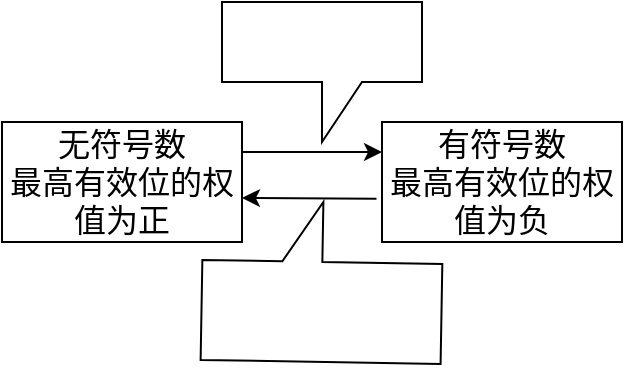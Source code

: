 <mxfile>
    <diagram id="WCDyn01NM5O537UVU5C-" name="Page-1">
        <mxGraphModel dx="744" dy="571" grid="1" gridSize="10" guides="1" tooltips="1" connect="1" arrows="1" fold="1" page="1" pageScale="1" pageWidth="850" pageHeight="1100" math="0" shadow="0">
            <root>
                <mxCell id="0"/>
                <mxCell id="1" parent="0"/>
                <mxCell id="6" style="edgeStyle=none;html=1;entryX=0;entryY=0.25;entryDx=0;entryDy=0;fontSize=16;exitX=1;exitY=0.25;exitDx=0;exitDy=0;" edge="1" parent="1" source="4" target="5">
                    <mxGeometry relative="1" as="geometry"/>
                </mxCell>
                <mxCell id="4" value="无符号数&lt;br&gt;最高有效位的权值为正" style="rounded=0;whiteSpace=wrap;html=1;fontSize=16;" vertex="1" parent="1">
                    <mxGeometry x="130" y="160" width="120" height="60" as="geometry"/>
                </mxCell>
                <mxCell id="7" value="" style="edgeStyle=none;html=1;fontSize=16;exitX=-0.023;exitY=0.64;exitDx=0;exitDy=0;exitPerimeter=0;" edge="1" parent="1" source="5">
                    <mxGeometry relative="1" as="geometry">
                        <mxPoint x="250" y="198" as="targetPoint"/>
                        <Array as="points"/>
                    </mxGeometry>
                </mxCell>
                <mxCell id="5" value="有符号数&lt;br&gt;最高有效位的权值为负" style="rounded=0;whiteSpace=wrap;html=1;fontSize=16;" vertex="1" parent="1">
                    <mxGeometry x="320" y="160" width="120" height="60" as="geometry"/>
                </mxCell>
                <mxCell id="12" value="" style="shape=callout;whiteSpace=wrap;html=1;perimeter=calloutPerimeter;fontSize=16;" vertex="1" parent="1">
                    <mxGeometry x="240" y="100" width="100" height="70" as="geometry"/>
                </mxCell>
                <mxCell id="13" value="" style="shape=callout;whiteSpace=wrap;html=1;perimeter=calloutPerimeter;fontSize=16;rotation=-179;" vertex="1" parent="1">
                    <mxGeometry x="230" y="200" width="120" height="80" as="geometry"/>
                </mxCell>
            </root>
        </mxGraphModel>
    </diagram>
</mxfile>